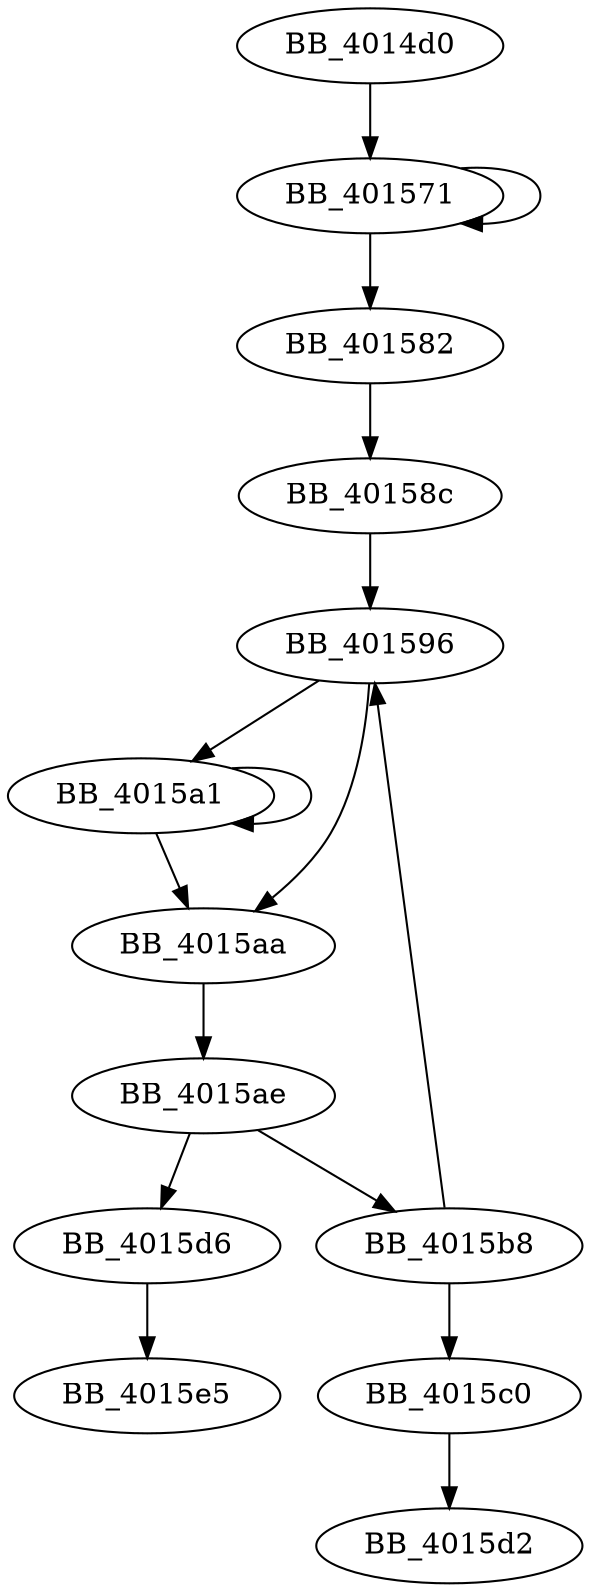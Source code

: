 DiGraph sub_4014D0{
BB_4014d0->BB_401571
BB_401571->BB_401571
BB_401571->BB_401582
BB_401582->BB_40158c
BB_40158c->BB_401596
BB_401596->BB_4015a1
BB_401596->BB_4015aa
BB_4015a1->BB_4015a1
BB_4015a1->BB_4015aa
BB_4015aa->BB_4015ae
BB_4015ae->BB_4015b8
BB_4015ae->BB_4015d6
BB_4015b8->BB_401596
BB_4015b8->BB_4015c0
BB_4015c0->BB_4015d2
BB_4015d6->BB_4015e5
}
